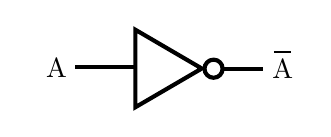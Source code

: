 

\tikzset{every picture/.style={line width=0.75pt}} %set default line width to 0.75pt        

\begin{tikzpicture}[x=0.75pt,y=0.75pt,yscale=-1,xscale=1]
%uncomment if require: \path (0,219); %set diagram left start at 0, and has height of 219

%Straight Lines [id:da07885295239893186] 
\draw [line width=1.5]    (40,39.33) -- (68.5,39.33) ;


%Straight Lines [id:da2596764371394711] 
\draw [line width=1.5]    (110.02,40.17) -- (130.25,40.17) ;

\draw [shift={(106.67,40.17)}, rotate = 0] [color={rgb, 255:red, 0; green, 0; blue, 0 }  ][line width=1.5]      (0, 0) circle [x radius= 4.36, y radius= 4.36]   ;
%Straight Lines [id:da4451475450468101] 
\draw [line width=0.75]    (135.67,32.17) -- (144,32.17) ;


%Flowchart: Extract [id:dp4235554887602122] 
\draw  [line width=1.5]  (101,40.07) -- (69,58.73) -- (69,21.4) -- cycle ;

% Text Node
\draw (31,40) node  [align=left] {A};
% Text Node
\draw (140,40.5) node  [align=left] {A};


\end{tikzpicture}
